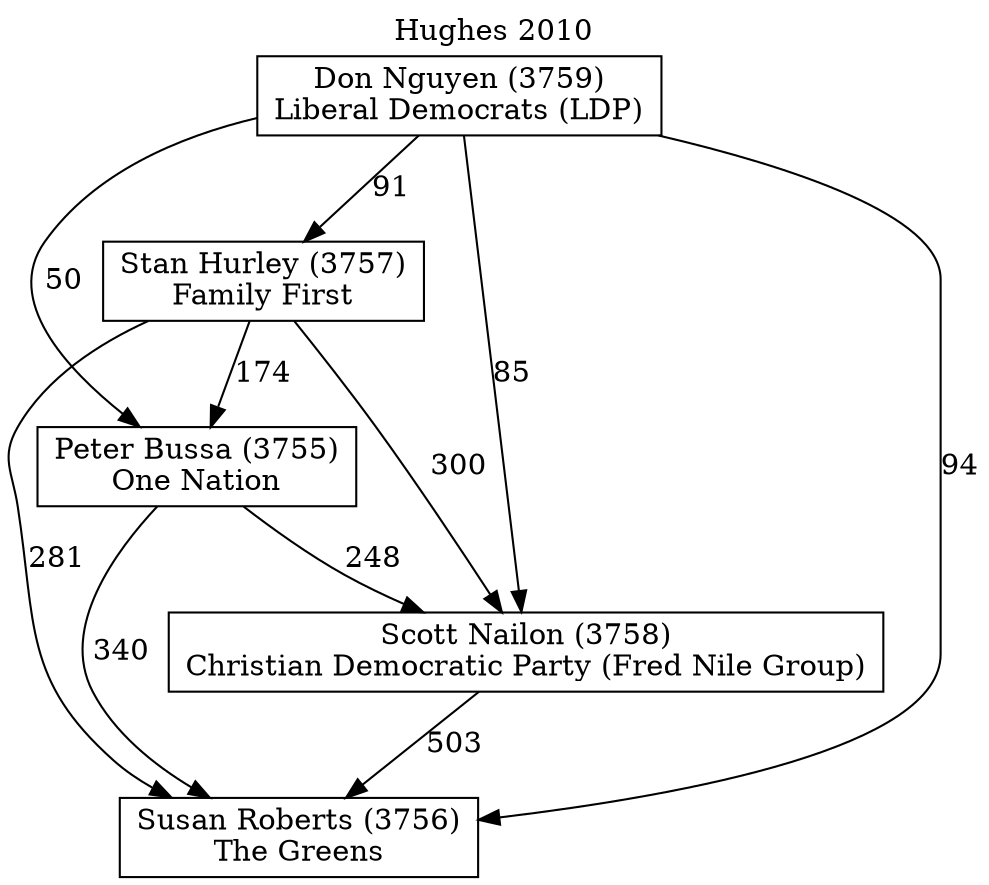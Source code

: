 // House preference flow
digraph "Susan Roberts (3756)_Hughes_2010" {
	graph [label="Hughes 2010" labelloc=t mclimit=10]
	node [shape=box]
	"Susan Roberts (3756)" [label="Susan Roberts (3756)
The Greens"]
	"Scott Nailon (3758)" [label="Scott Nailon (3758)
Christian Democratic Party (Fred Nile Group)"]
	"Peter Bussa (3755)" [label="Peter Bussa (3755)
One Nation"]
	"Stan Hurley (3757)" [label="Stan Hurley (3757)
Family First"]
	"Don Nguyen (3759)" [label="Don Nguyen (3759)
Liberal Democrats (LDP)"]
	"Susan Roberts (3756)" [label="Susan Roberts (3756)
The Greens"]
	"Peter Bussa (3755)" [label="Peter Bussa (3755)
One Nation"]
	"Stan Hurley (3757)" [label="Stan Hurley (3757)
Family First"]
	"Don Nguyen (3759)" [label="Don Nguyen (3759)
Liberal Democrats (LDP)"]
	"Susan Roberts (3756)" [label="Susan Roberts (3756)
The Greens"]
	"Stan Hurley (3757)" [label="Stan Hurley (3757)
Family First"]
	"Don Nguyen (3759)" [label="Don Nguyen (3759)
Liberal Democrats (LDP)"]
	"Susan Roberts (3756)" [label="Susan Roberts (3756)
The Greens"]
	"Don Nguyen (3759)" [label="Don Nguyen (3759)
Liberal Democrats (LDP)"]
	"Don Nguyen (3759)" [label="Don Nguyen (3759)
Liberal Democrats (LDP)"]
	"Stan Hurley (3757)" [label="Stan Hurley (3757)
Family First"]
	"Don Nguyen (3759)" [label="Don Nguyen (3759)
Liberal Democrats (LDP)"]
	"Don Nguyen (3759)" [label="Don Nguyen (3759)
Liberal Democrats (LDP)"]
	"Peter Bussa (3755)" [label="Peter Bussa (3755)
One Nation"]
	"Stan Hurley (3757)" [label="Stan Hurley (3757)
Family First"]
	"Don Nguyen (3759)" [label="Don Nguyen (3759)
Liberal Democrats (LDP)"]
	"Peter Bussa (3755)" [label="Peter Bussa (3755)
One Nation"]
	"Don Nguyen (3759)" [label="Don Nguyen (3759)
Liberal Democrats (LDP)"]
	"Don Nguyen (3759)" [label="Don Nguyen (3759)
Liberal Democrats (LDP)"]
	"Stan Hurley (3757)" [label="Stan Hurley (3757)
Family First"]
	"Don Nguyen (3759)" [label="Don Nguyen (3759)
Liberal Democrats (LDP)"]
	"Don Nguyen (3759)" [label="Don Nguyen (3759)
Liberal Democrats (LDP)"]
	"Scott Nailon (3758)" [label="Scott Nailon (3758)
Christian Democratic Party (Fred Nile Group)"]
	"Peter Bussa (3755)" [label="Peter Bussa (3755)
One Nation"]
	"Stan Hurley (3757)" [label="Stan Hurley (3757)
Family First"]
	"Don Nguyen (3759)" [label="Don Nguyen (3759)
Liberal Democrats (LDP)"]
	"Scott Nailon (3758)" [label="Scott Nailon (3758)
Christian Democratic Party (Fred Nile Group)"]
	"Stan Hurley (3757)" [label="Stan Hurley (3757)
Family First"]
	"Don Nguyen (3759)" [label="Don Nguyen (3759)
Liberal Democrats (LDP)"]
	"Scott Nailon (3758)" [label="Scott Nailon (3758)
Christian Democratic Party (Fred Nile Group)"]
	"Don Nguyen (3759)" [label="Don Nguyen (3759)
Liberal Democrats (LDP)"]
	"Don Nguyen (3759)" [label="Don Nguyen (3759)
Liberal Democrats (LDP)"]
	"Stan Hurley (3757)" [label="Stan Hurley (3757)
Family First"]
	"Don Nguyen (3759)" [label="Don Nguyen (3759)
Liberal Democrats (LDP)"]
	"Don Nguyen (3759)" [label="Don Nguyen (3759)
Liberal Democrats (LDP)"]
	"Peter Bussa (3755)" [label="Peter Bussa (3755)
One Nation"]
	"Stan Hurley (3757)" [label="Stan Hurley (3757)
Family First"]
	"Don Nguyen (3759)" [label="Don Nguyen (3759)
Liberal Democrats (LDP)"]
	"Peter Bussa (3755)" [label="Peter Bussa (3755)
One Nation"]
	"Don Nguyen (3759)" [label="Don Nguyen (3759)
Liberal Democrats (LDP)"]
	"Don Nguyen (3759)" [label="Don Nguyen (3759)
Liberal Democrats (LDP)"]
	"Stan Hurley (3757)" [label="Stan Hurley (3757)
Family First"]
	"Don Nguyen (3759)" [label="Don Nguyen (3759)
Liberal Democrats (LDP)"]
	"Don Nguyen (3759)" [label="Don Nguyen (3759)
Liberal Democrats (LDP)"]
	"Scott Nailon (3758)" -> "Susan Roberts (3756)" [label=503]
	"Peter Bussa (3755)" -> "Scott Nailon (3758)" [label=248]
	"Stan Hurley (3757)" -> "Peter Bussa (3755)" [label=174]
	"Don Nguyen (3759)" -> "Stan Hurley (3757)" [label=91]
	"Peter Bussa (3755)" -> "Susan Roberts (3756)" [label=340]
	"Stan Hurley (3757)" -> "Susan Roberts (3756)" [label=281]
	"Don Nguyen (3759)" -> "Susan Roberts (3756)" [label=94]
	"Don Nguyen (3759)" -> "Peter Bussa (3755)" [label=50]
	"Stan Hurley (3757)" -> "Scott Nailon (3758)" [label=300]
	"Don Nguyen (3759)" -> "Scott Nailon (3758)" [label=85]
}
